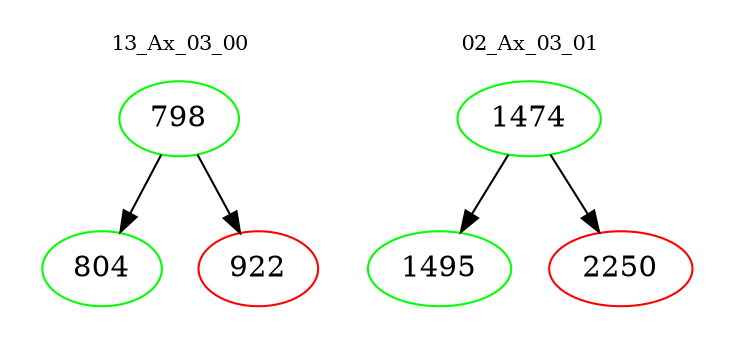digraph{
subgraph cluster_0 {
color = white
label = "13_Ax_03_00";
fontsize=10;
T0_798 [label="798", color="green"]
T0_798 -> T0_804 [color="black"]
T0_804 [label="804", color="green"]
T0_798 -> T0_922 [color="black"]
T0_922 [label="922", color="red"]
}
subgraph cluster_1 {
color = white
label = "02_Ax_03_01";
fontsize=10;
T1_1474 [label="1474", color="green"]
T1_1474 -> T1_1495 [color="black"]
T1_1495 [label="1495", color="green"]
T1_1474 -> T1_2250 [color="black"]
T1_2250 [label="2250", color="red"]
}
}
